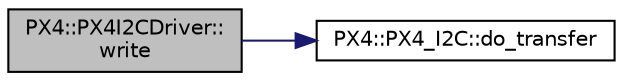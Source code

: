 digraph "PX4::PX4I2CDriver::write"
{
 // INTERACTIVE_SVG=YES
  edge [fontname="Helvetica",fontsize="10",labelfontname="Helvetica",labelfontsize="10"];
  node [fontname="Helvetica",fontsize="10",shape=record];
  rankdir="LR";
  Node1 [label="PX4::PX4I2CDriver::\lwrite",height=0.2,width=0.4,color="black", fillcolor="grey75", style="filled", fontcolor="black"];
  Node1 -> Node2 [color="midnightblue",fontsize="10",style="solid",fontname="Helvetica"];
  Node2 [label="PX4::PX4_I2C::do_transfer",height=0.2,width=0.4,color="black", fillcolor="white", style="filled",URL="$classPX4_1_1PX4__I2C.html#a305d7de648d0dc9b96557725fd94aa66"];
}
